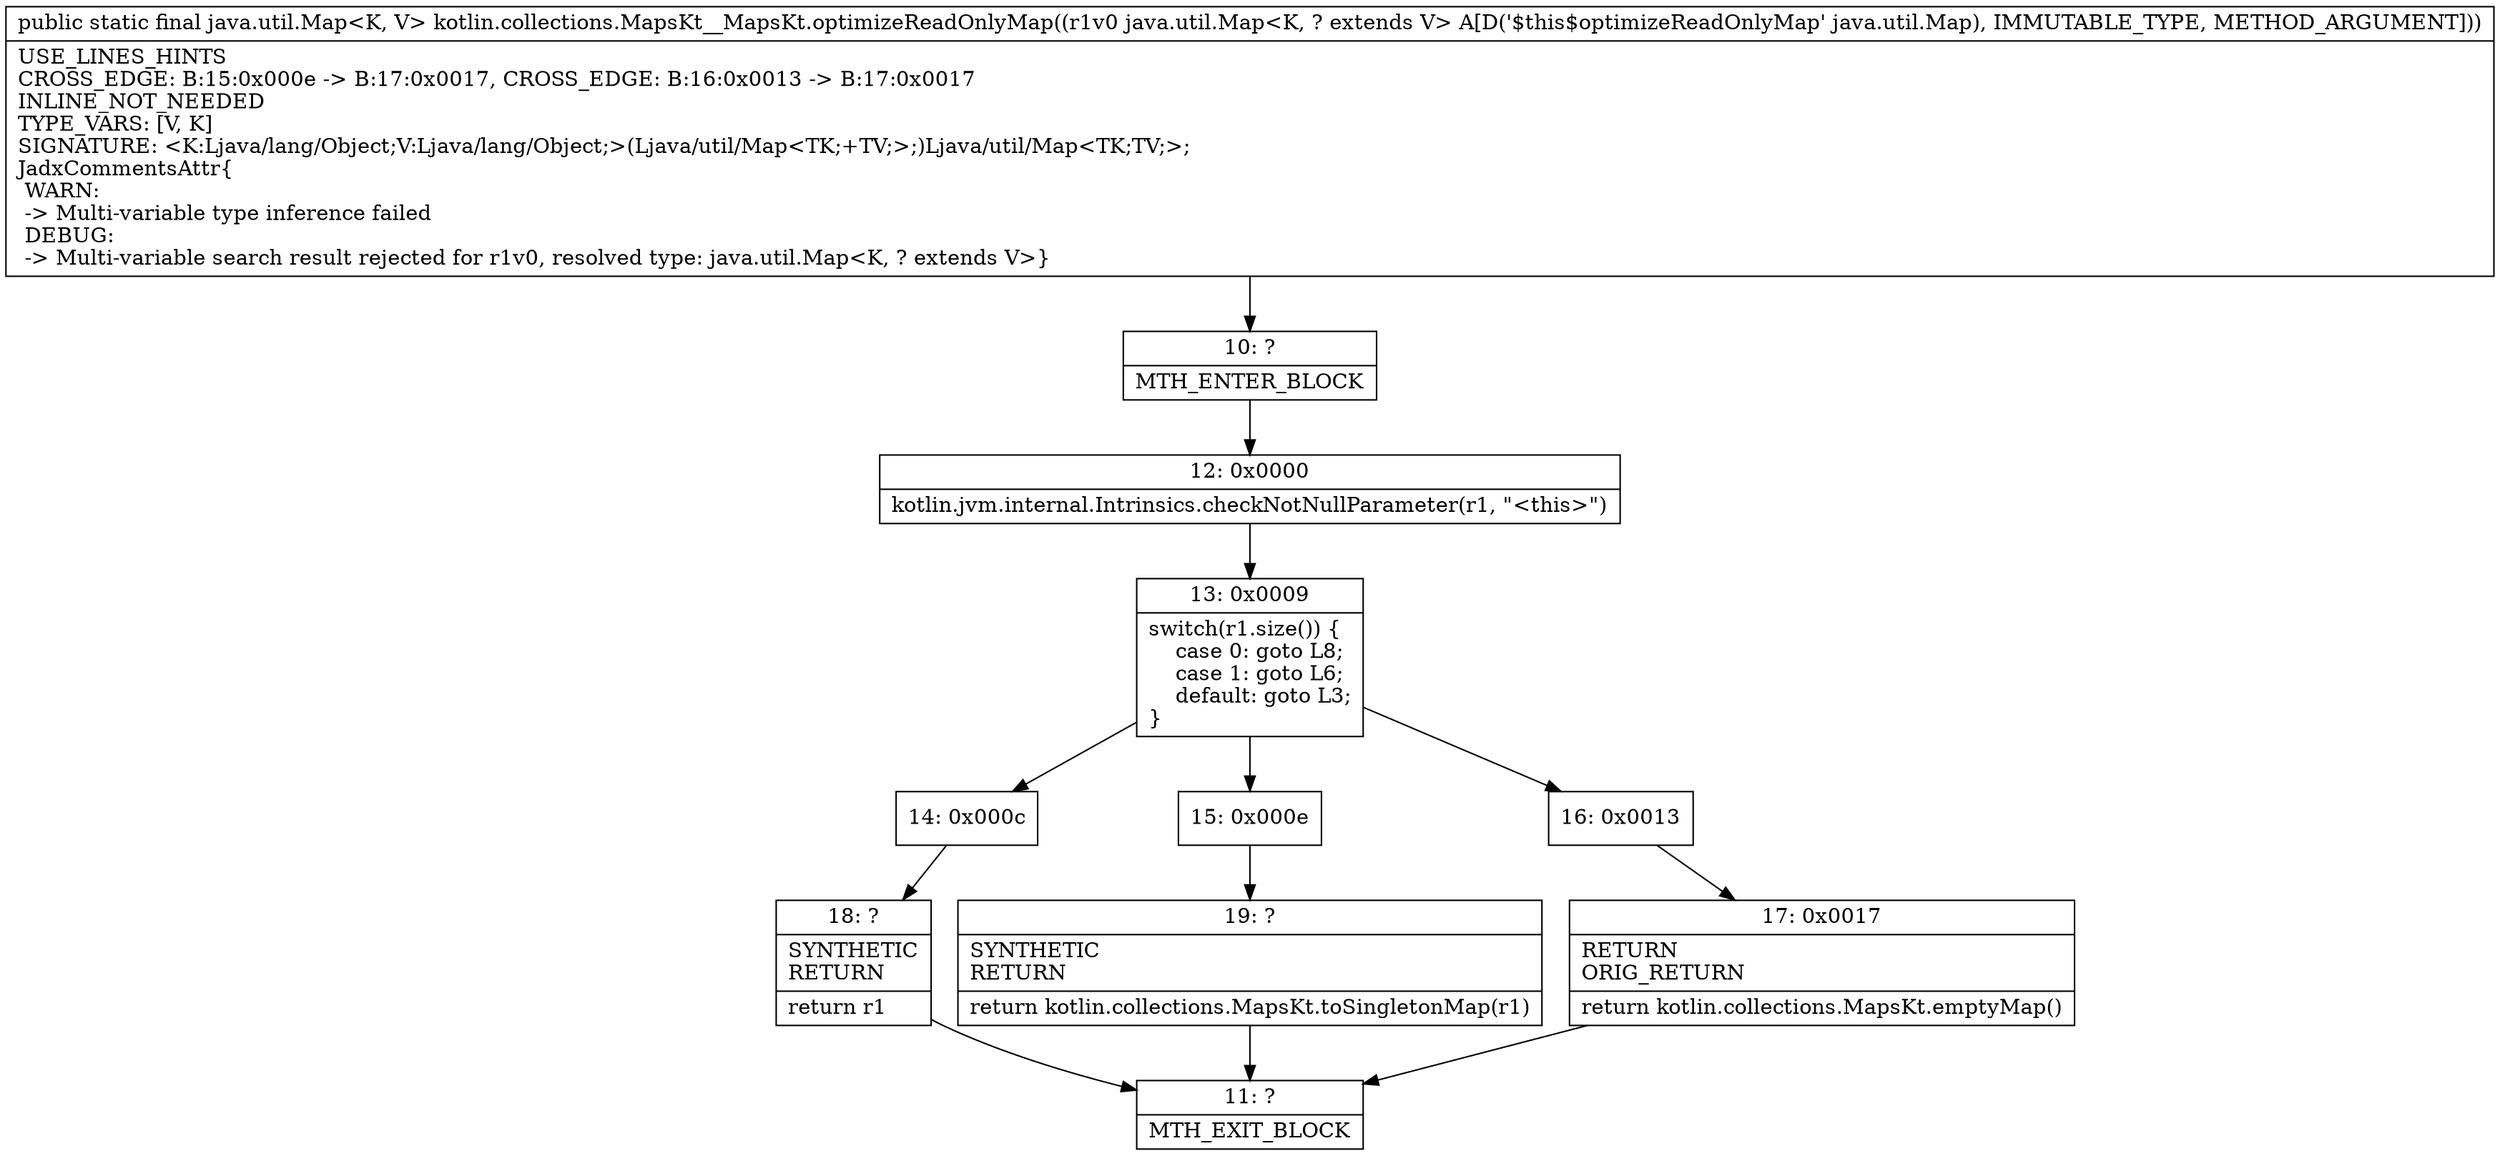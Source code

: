 digraph "CFG forkotlin.collections.MapsKt__MapsKt.optimizeReadOnlyMap(Ljava\/util\/Map;)Ljava\/util\/Map;" {
Node_10 [shape=record,label="{10\:\ ?|MTH_ENTER_BLOCK\l}"];
Node_12 [shape=record,label="{12\:\ 0x0000|kotlin.jvm.internal.Intrinsics.checkNotNullParameter(r1, \"\<this\>\")\l}"];
Node_13 [shape=record,label="{13\:\ 0x0009|switch(r1.size()) \{\l    case 0: goto L8;\l    case 1: goto L6;\l    default: goto L3;\l\}\l}"];
Node_14 [shape=record,label="{14\:\ 0x000c}"];
Node_18 [shape=record,label="{18\:\ ?|SYNTHETIC\lRETURN\l|return r1\l}"];
Node_11 [shape=record,label="{11\:\ ?|MTH_EXIT_BLOCK\l}"];
Node_15 [shape=record,label="{15\:\ 0x000e}"];
Node_19 [shape=record,label="{19\:\ ?|SYNTHETIC\lRETURN\l|return kotlin.collections.MapsKt.toSingletonMap(r1)\l}"];
Node_16 [shape=record,label="{16\:\ 0x0013}"];
Node_17 [shape=record,label="{17\:\ 0x0017|RETURN\lORIG_RETURN\l|return kotlin.collections.MapsKt.emptyMap()\l}"];
MethodNode[shape=record,label="{public static final java.util.Map\<K, V\> kotlin.collections.MapsKt__MapsKt.optimizeReadOnlyMap((r1v0 java.util.Map\<K, ? extends V\> A[D('$this$optimizeReadOnlyMap' java.util.Map), IMMUTABLE_TYPE, METHOD_ARGUMENT]))  | USE_LINES_HINTS\lCROSS_EDGE: B:15:0x000e \-\> B:17:0x0017, CROSS_EDGE: B:16:0x0013 \-\> B:17:0x0017\lINLINE_NOT_NEEDED\lTYPE_VARS: [V, K]\lSIGNATURE: \<K:Ljava\/lang\/Object;V:Ljava\/lang\/Object;\>(Ljava\/util\/Map\<TK;+TV;\>;)Ljava\/util\/Map\<TK;TV;\>;\lJadxCommentsAttr\{\l WARN: \l \-\> Multi\-variable type inference failed\l DEBUG: \l \-\> Multi\-variable search result rejected for r1v0, resolved type: java.util.Map\<K, ? extends V\>\}\l}"];
MethodNode -> Node_10;Node_10 -> Node_12;
Node_12 -> Node_13;
Node_13 -> Node_14;
Node_13 -> Node_15;
Node_13 -> Node_16;
Node_14 -> Node_18;
Node_18 -> Node_11;
Node_15 -> Node_19;
Node_19 -> Node_11;
Node_16 -> Node_17;
Node_17 -> Node_11;
}

